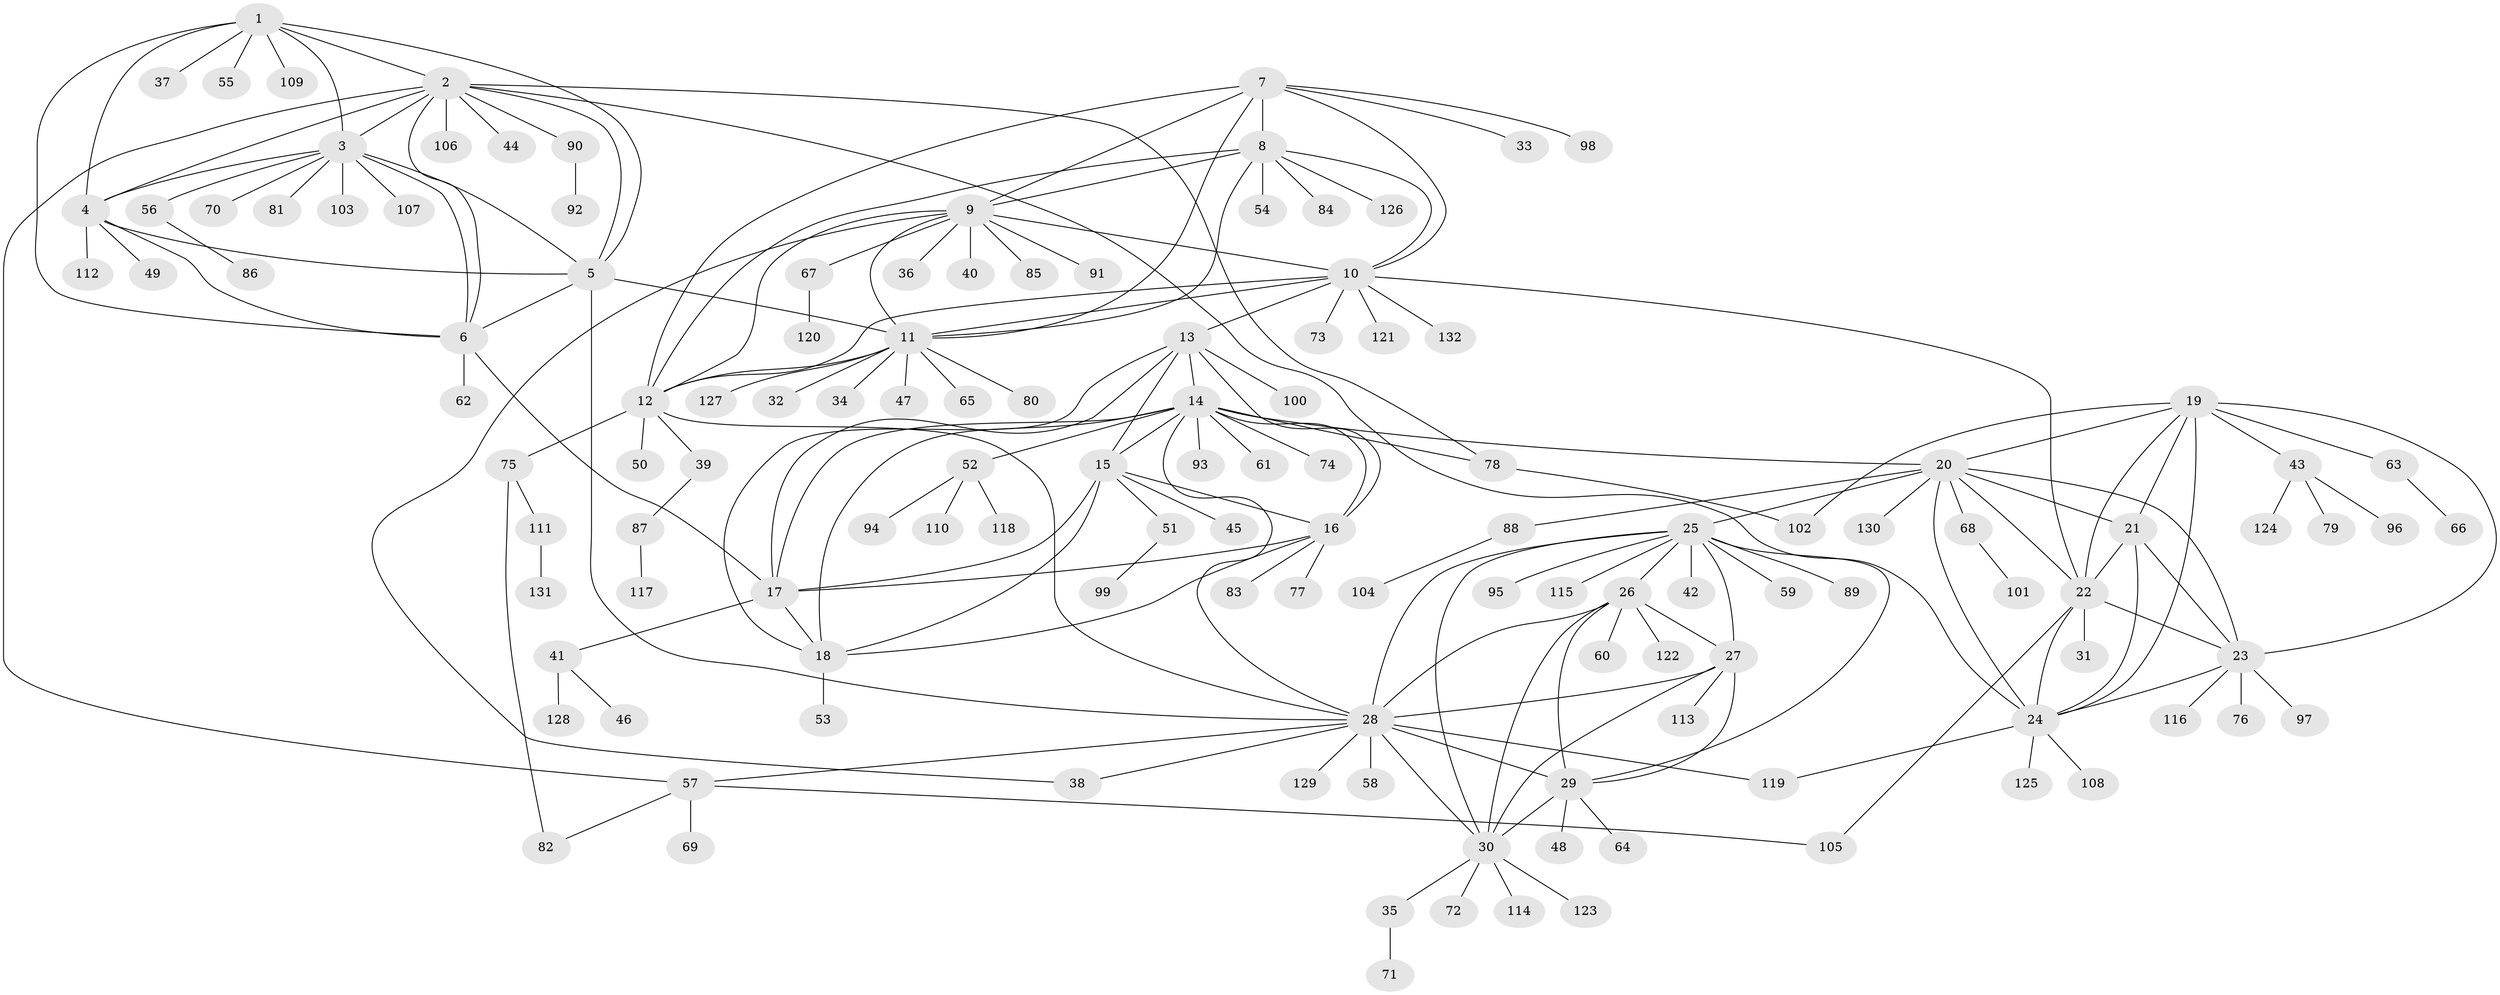 // Generated by graph-tools (version 1.1) at 2025/37/03/09/25 02:37:44]
// undirected, 132 vertices, 194 edges
graph export_dot {
graph [start="1"]
  node [color=gray90,style=filled];
  1;
  2;
  3;
  4;
  5;
  6;
  7;
  8;
  9;
  10;
  11;
  12;
  13;
  14;
  15;
  16;
  17;
  18;
  19;
  20;
  21;
  22;
  23;
  24;
  25;
  26;
  27;
  28;
  29;
  30;
  31;
  32;
  33;
  34;
  35;
  36;
  37;
  38;
  39;
  40;
  41;
  42;
  43;
  44;
  45;
  46;
  47;
  48;
  49;
  50;
  51;
  52;
  53;
  54;
  55;
  56;
  57;
  58;
  59;
  60;
  61;
  62;
  63;
  64;
  65;
  66;
  67;
  68;
  69;
  70;
  71;
  72;
  73;
  74;
  75;
  76;
  77;
  78;
  79;
  80;
  81;
  82;
  83;
  84;
  85;
  86;
  87;
  88;
  89;
  90;
  91;
  92;
  93;
  94;
  95;
  96;
  97;
  98;
  99;
  100;
  101;
  102;
  103;
  104;
  105;
  106;
  107;
  108;
  109;
  110;
  111;
  112;
  113;
  114;
  115;
  116;
  117;
  118;
  119;
  120;
  121;
  122;
  123;
  124;
  125;
  126;
  127;
  128;
  129;
  130;
  131;
  132;
  1 -- 2;
  1 -- 3;
  1 -- 4;
  1 -- 5;
  1 -- 6;
  1 -- 37;
  1 -- 55;
  1 -- 109;
  2 -- 3;
  2 -- 4;
  2 -- 5;
  2 -- 6;
  2 -- 24;
  2 -- 44;
  2 -- 57;
  2 -- 78;
  2 -- 90;
  2 -- 106;
  3 -- 4;
  3 -- 5;
  3 -- 6;
  3 -- 56;
  3 -- 70;
  3 -- 81;
  3 -- 103;
  3 -- 107;
  4 -- 5;
  4 -- 6;
  4 -- 49;
  4 -- 112;
  5 -- 6;
  5 -- 11;
  5 -- 28;
  6 -- 17;
  6 -- 62;
  7 -- 8;
  7 -- 9;
  7 -- 10;
  7 -- 11;
  7 -- 12;
  7 -- 33;
  7 -- 98;
  8 -- 9;
  8 -- 10;
  8 -- 11;
  8 -- 12;
  8 -- 54;
  8 -- 84;
  8 -- 126;
  9 -- 10;
  9 -- 11;
  9 -- 12;
  9 -- 36;
  9 -- 38;
  9 -- 40;
  9 -- 67;
  9 -- 85;
  9 -- 91;
  10 -- 11;
  10 -- 12;
  10 -- 13;
  10 -- 22;
  10 -- 73;
  10 -- 121;
  10 -- 132;
  11 -- 12;
  11 -- 32;
  11 -- 34;
  11 -- 47;
  11 -- 65;
  11 -- 80;
  11 -- 127;
  12 -- 28;
  12 -- 39;
  12 -- 50;
  12 -- 75;
  13 -- 14;
  13 -- 15;
  13 -- 16;
  13 -- 17;
  13 -- 18;
  13 -- 100;
  14 -- 15;
  14 -- 16;
  14 -- 17;
  14 -- 18;
  14 -- 20;
  14 -- 28;
  14 -- 52;
  14 -- 61;
  14 -- 74;
  14 -- 78;
  14 -- 93;
  15 -- 16;
  15 -- 17;
  15 -- 18;
  15 -- 45;
  15 -- 51;
  16 -- 17;
  16 -- 18;
  16 -- 77;
  16 -- 83;
  17 -- 18;
  17 -- 41;
  18 -- 53;
  19 -- 20;
  19 -- 21;
  19 -- 22;
  19 -- 23;
  19 -- 24;
  19 -- 43;
  19 -- 63;
  19 -- 102;
  20 -- 21;
  20 -- 22;
  20 -- 23;
  20 -- 24;
  20 -- 25;
  20 -- 68;
  20 -- 88;
  20 -- 130;
  21 -- 22;
  21 -- 23;
  21 -- 24;
  22 -- 23;
  22 -- 24;
  22 -- 31;
  22 -- 105;
  23 -- 24;
  23 -- 76;
  23 -- 97;
  23 -- 116;
  24 -- 108;
  24 -- 119;
  24 -- 125;
  25 -- 26;
  25 -- 27;
  25 -- 28;
  25 -- 29;
  25 -- 30;
  25 -- 42;
  25 -- 59;
  25 -- 89;
  25 -- 95;
  25 -- 115;
  26 -- 27;
  26 -- 28;
  26 -- 29;
  26 -- 30;
  26 -- 60;
  26 -- 122;
  27 -- 28;
  27 -- 29;
  27 -- 30;
  27 -- 113;
  28 -- 29;
  28 -- 30;
  28 -- 38;
  28 -- 57;
  28 -- 58;
  28 -- 119;
  28 -- 129;
  29 -- 30;
  29 -- 48;
  29 -- 64;
  30 -- 35;
  30 -- 72;
  30 -- 114;
  30 -- 123;
  35 -- 71;
  39 -- 87;
  41 -- 46;
  41 -- 128;
  43 -- 79;
  43 -- 96;
  43 -- 124;
  51 -- 99;
  52 -- 94;
  52 -- 110;
  52 -- 118;
  56 -- 86;
  57 -- 69;
  57 -- 82;
  57 -- 105;
  63 -- 66;
  67 -- 120;
  68 -- 101;
  75 -- 82;
  75 -- 111;
  78 -- 102;
  87 -- 117;
  88 -- 104;
  90 -- 92;
  111 -- 131;
}
